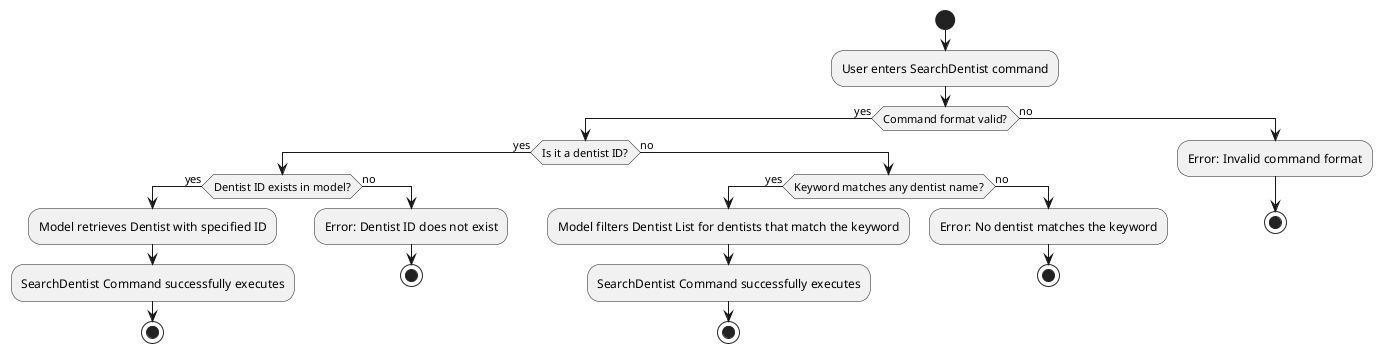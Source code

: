 @startuml
!pragma useVerticalIf on

start

:User enters SearchDentist command;

if (Command format valid?) then (yes)
  if (Is it a dentist ID?) then (yes)
    if (Dentist ID exists in model?) then (yes)
      :Model retrieves Dentist with specified ID;
      :SearchDentist Command successfully executes;
      stop
    else (no)
      :Error: Dentist ID does not exist;
      stop
    endif
  else (no)
    if (Keyword matches any dentist name?) then (yes)
      :Model filters Dentist List for dentists that match the keyword;
      :SearchDentist Command successfully executes;
      stop
    else (no)
      :Error: No dentist matches the keyword;
      stop
    endif
  endif
else (no)
  :Error: Invalid command format;
  stop
endif

@enduml

